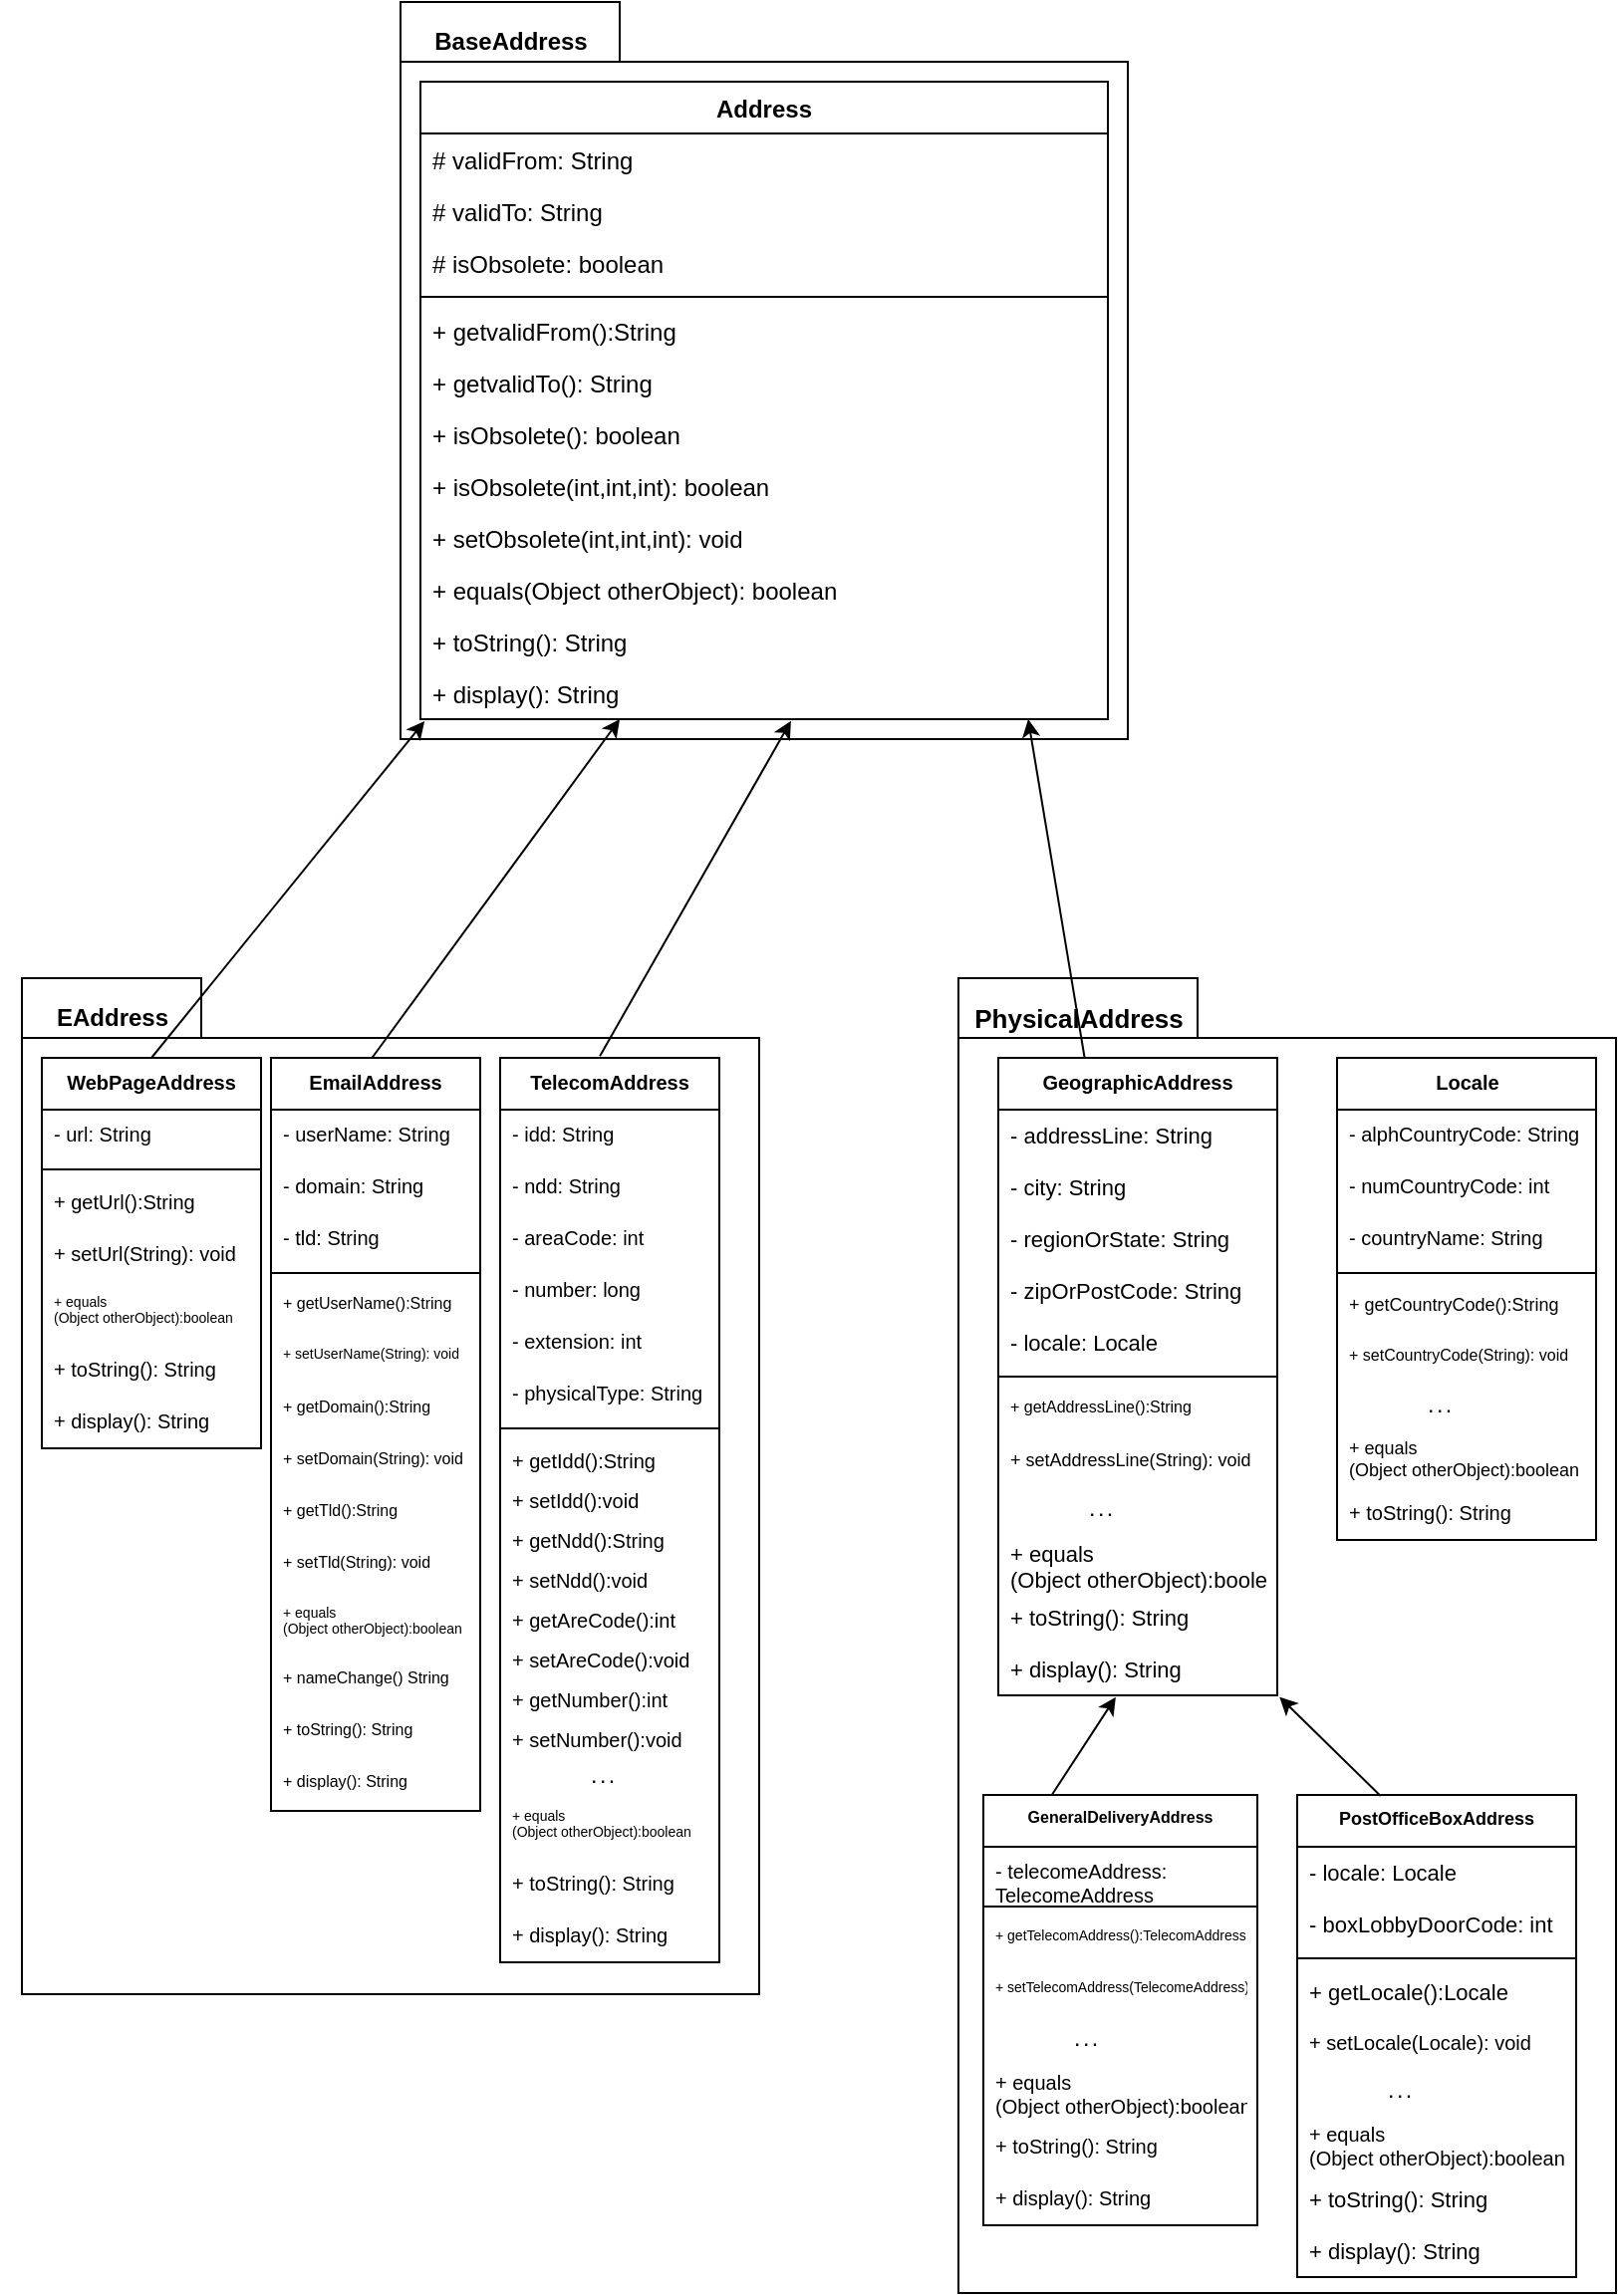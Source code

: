 <mxfile version="14.4.4" type="device"><diagram id="ipZ50oNgfWZkj4X5K7IL" name="Page-1"><mxGraphModel dx="1422" dy="762" grid="1" gridSize="10" guides="1" tooltips="1" connect="1" arrows="1" fold="1" page="1" pageScale="1" pageWidth="850" pageHeight="1100" math="0" shadow="0"><root><mxCell id="0"/><mxCell id="1" parent="0"/><mxCell id="fW9rGGyNvbzI_cMMXR-7-6" value="" style="endArrow=none;html=1;" parent="1" edge="1"><mxGeometry width="50" height="50" relative="1" as="geometry"><mxPoint x="20" y="200" as="sourcePoint"/><mxPoint x="20" y="200" as="targetPoint"/></mxGeometry></mxCell><mxCell id="fW9rGGyNvbzI_cMMXR-7-27" value="" style="shape=folder;fontStyle=1;spacingTop=10;tabWidth=110;tabHeight=30;tabPosition=left;html=1;" parent="1" vertex="1"><mxGeometry x="220" width="365" height="370" as="geometry"/></mxCell><mxCell id="fW9rGGyNvbzI_cMMXR-7-12" value="Address" style="swimlane;fontStyle=1;align=center;verticalAlign=top;childLayout=stackLayout;horizontal=1;startSize=26;horizontalStack=0;resizeParent=1;resizeParentMax=0;resizeLast=0;collapsible=1;marginBottom=0;" parent="1" vertex="1"><mxGeometry x="230" y="40" width="345" height="320" as="geometry"/></mxCell><mxCell id="fW9rGGyNvbzI_cMMXR-7-13" value="# validFrom: String" style="text;strokeColor=none;fillColor=none;align=left;verticalAlign=top;spacingLeft=4;spacingRight=4;overflow=hidden;rotatable=0;points=[[0,0.5],[1,0.5]];portConstraint=eastwest;" parent="fW9rGGyNvbzI_cMMXR-7-12" vertex="1"><mxGeometry y="26" width="345" height="26" as="geometry"/></mxCell><mxCell id="fW9rGGyNvbzI_cMMXR-7-33" value="# validTo: String" style="text;strokeColor=none;fillColor=none;align=left;verticalAlign=top;spacingLeft=4;spacingRight=4;overflow=hidden;rotatable=0;points=[[0,0.5],[1,0.5]];portConstraint=eastwest;" parent="fW9rGGyNvbzI_cMMXR-7-12" vertex="1"><mxGeometry y="52" width="345" height="26" as="geometry"/></mxCell><mxCell id="fW9rGGyNvbzI_cMMXR-7-19" value="# isObsolete: boolean" style="text;strokeColor=none;fillColor=none;align=left;verticalAlign=top;spacingLeft=4;spacingRight=4;overflow=hidden;rotatable=0;points=[[0,0.5],[1,0.5]];portConstraint=eastwest;" parent="fW9rGGyNvbzI_cMMXR-7-12" vertex="1"><mxGeometry y="78" width="345" height="26" as="geometry"/></mxCell><mxCell id="fW9rGGyNvbzI_cMMXR-7-14" value="" style="line;strokeWidth=1;fillColor=none;align=left;verticalAlign=middle;spacingTop=-1;spacingLeft=3;spacingRight=3;rotatable=0;labelPosition=right;points=[];portConstraint=eastwest;" parent="fW9rGGyNvbzI_cMMXR-7-12" vertex="1"><mxGeometry y="104" width="345" height="8" as="geometry"/></mxCell><mxCell id="fW9rGGyNvbzI_cMMXR-7-25" value="+ getvalidFrom():String" style="text;strokeColor=none;fillColor=none;align=left;verticalAlign=top;spacingLeft=4;spacingRight=4;overflow=hidden;rotatable=0;points=[[0,0.5],[1,0.5]];portConstraint=eastwest;" parent="fW9rGGyNvbzI_cMMXR-7-12" vertex="1"><mxGeometry y="112" width="345" height="26" as="geometry"/></mxCell><mxCell id="fW9rGGyNvbzI_cMMXR-7-23" value="+ getvalidTo(): String" style="text;strokeColor=none;fillColor=none;align=left;verticalAlign=top;spacingLeft=4;spacingRight=4;overflow=hidden;rotatable=0;points=[[0,0.5],[1,0.5]];portConstraint=eastwest;" parent="fW9rGGyNvbzI_cMMXR-7-12" vertex="1"><mxGeometry y="138" width="345" height="26" as="geometry"/></mxCell><mxCell id="fW9rGGyNvbzI_cMMXR-7-150" value="+ isObsolete(): boolean" style="text;strokeColor=none;fillColor=none;align=left;verticalAlign=top;spacingLeft=4;spacingRight=4;overflow=hidden;rotatable=0;points=[[0,0.5],[1,0.5]];portConstraint=eastwest;" parent="fW9rGGyNvbzI_cMMXR-7-12" vertex="1"><mxGeometry y="164" width="345" height="26" as="geometry"/></mxCell><mxCell id="fW9rGGyNvbzI_cMMXR-7-37" value="+ isObsolete(int,int,int): boolean" style="text;strokeColor=none;fillColor=none;align=left;verticalAlign=top;spacingLeft=4;spacingRight=4;overflow=hidden;rotatable=0;points=[[0,0.5],[1,0.5]];portConstraint=eastwest;" parent="fW9rGGyNvbzI_cMMXR-7-12" vertex="1"><mxGeometry y="190" width="345" height="26" as="geometry"/></mxCell><mxCell id="fW9rGGyNvbzI_cMMXR-7-22" value="+ setObsolete(int,int,int): void" style="text;strokeColor=none;fillColor=none;align=left;verticalAlign=top;spacingLeft=4;spacingRight=4;overflow=hidden;rotatable=0;points=[[0,0.5],[1,0.5]];portConstraint=eastwest;" parent="fW9rGGyNvbzI_cMMXR-7-12" vertex="1"><mxGeometry y="216" width="345" height="26" as="geometry"/></mxCell><mxCell id="fW9rGGyNvbzI_cMMXR-7-35" value="+ equals(Object otherObject): boolean" style="text;strokeColor=none;fillColor=none;align=left;verticalAlign=top;spacingLeft=4;spacingRight=4;overflow=hidden;rotatable=0;points=[[0,0.5],[1,0.5]];portConstraint=eastwest;" parent="fW9rGGyNvbzI_cMMXR-7-12" vertex="1"><mxGeometry y="242" width="345" height="26" as="geometry"/></mxCell><mxCell id="fW9rGGyNvbzI_cMMXR-7-34" value="+ toString(): String" style="text;strokeColor=none;fillColor=none;align=left;verticalAlign=top;spacingLeft=4;spacingRight=4;overflow=hidden;rotatable=0;points=[[0,0.5],[1,0.5]];portConstraint=eastwest;" parent="fW9rGGyNvbzI_cMMXR-7-12" vertex="1"><mxGeometry y="268" width="345" height="26" as="geometry"/></mxCell><mxCell id="b7eAzA6H1hOQOWL2XSZC-1" value="+ display(): String" style="text;strokeColor=none;fillColor=none;align=left;verticalAlign=top;spacingLeft=4;spacingRight=4;overflow=hidden;rotatable=0;points=[[0,0.5],[1,0.5]];portConstraint=eastwest;" parent="fW9rGGyNvbzI_cMMXR-7-12" vertex="1"><mxGeometry y="294" width="345" height="26" as="geometry"/></mxCell><mxCell id="fW9rGGyNvbzI_cMMXR-7-28" value="BaseAddress" style="text;html=1;align=center;verticalAlign=middle;resizable=0;points=[];autosize=1;fontStyle=1" parent="1" vertex="1"><mxGeometry x="230" y="10" width="90" height="20" as="geometry"/></mxCell><mxCell id="fW9rGGyNvbzI_cMMXR-7-31" value="" style="shape=folder;fontStyle=1;spacingTop=10;tabWidth=90;tabHeight=30;tabPosition=left;html=1;" parent="1" vertex="1"><mxGeometry x="30" y="490" width="370" height="510" as="geometry"/></mxCell><mxCell id="fW9rGGyNvbzI_cMMXR-7-32" value="" style="shape=folder;fontStyle=1;spacingTop=10;tabWidth=120;tabHeight=30;tabPosition=left;html=1;" parent="1" vertex="1"><mxGeometry x="500" y="490" width="330" height="660" as="geometry"/></mxCell><mxCell id="fW9rGGyNvbzI_cMMXR-7-40" value="EAddress" style="text;html=1;align=center;verticalAlign=middle;resizable=0;points=[];autosize=1;fontStyle=1" parent="1" vertex="1"><mxGeometry x="40" y="500" width="70" height="20" as="geometry"/></mxCell><mxCell id="fW9rGGyNvbzI_cMMXR-7-41" value="WebPageAddress" style="swimlane;fontStyle=1;align=center;verticalAlign=top;childLayout=stackLayout;horizontal=1;startSize=26;horizontalStack=0;resizeParent=1;resizeParentMax=0;resizeLast=0;collapsible=1;marginBottom=0;fontSize=10;" parent="1" vertex="1"><mxGeometry x="40" y="530" width="110" height="196" as="geometry"/></mxCell><mxCell id="fW9rGGyNvbzI_cMMXR-7-42" value="- url: String" style="text;strokeColor=none;fillColor=none;align=left;verticalAlign=top;spacingLeft=4;spacingRight=4;overflow=hidden;rotatable=0;points=[[0,0.5],[1,0.5]];portConstraint=eastwest;fontSize=10;" parent="fW9rGGyNvbzI_cMMXR-7-41" vertex="1"><mxGeometry y="26" width="110" height="26" as="geometry"/></mxCell><mxCell id="fW9rGGyNvbzI_cMMXR-7-45" value="" style="line;strokeWidth=1;fillColor=none;align=left;verticalAlign=middle;spacingTop=-1;spacingLeft=3;spacingRight=3;rotatable=0;labelPosition=right;points=[];portConstraint=eastwest;" parent="fW9rGGyNvbzI_cMMXR-7-41" vertex="1"><mxGeometry y="52" width="110" height="8" as="geometry"/></mxCell><mxCell id="fW9rGGyNvbzI_cMMXR-7-46" value="+ getUrl():String" style="text;strokeColor=none;fillColor=none;align=left;verticalAlign=top;spacingLeft=4;spacingRight=4;overflow=hidden;rotatable=0;points=[[0,0.5],[1,0.5]];portConstraint=eastwest;fontSize=10;" parent="fW9rGGyNvbzI_cMMXR-7-41" vertex="1"><mxGeometry y="60" width="110" height="26" as="geometry"/></mxCell><mxCell id="fW9rGGyNvbzI_cMMXR-7-49" value="+ setUrl(String): void" style="text;strokeColor=none;fillColor=none;align=left;verticalAlign=top;spacingLeft=4;spacingRight=4;overflow=hidden;rotatable=0;points=[[0,0.5],[1,0.5]];portConstraint=eastwest;fontSize=10;" parent="fW9rGGyNvbzI_cMMXR-7-41" vertex="1"><mxGeometry y="86" width="110" height="26" as="geometry"/></mxCell><mxCell id="fW9rGGyNvbzI_cMMXR-7-53" value="+ equals&#10;(Object otherObject):boolean" style="text;strokeColor=none;fillColor=none;align=left;verticalAlign=top;spacingLeft=4;spacingRight=4;overflow=hidden;rotatable=0;points=[[0,0.5],[1,0.5]];portConstraint=eastwest;fontSize=7;" parent="fW9rGGyNvbzI_cMMXR-7-41" vertex="1"><mxGeometry y="112" width="110" height="32" as="geometry"/></mxCell><mxCell id="9KQzA8EKEDYAkfCgx5CL-1" value="+ toString(): String" style="text;strokeColor=none;fillColor=none;align=left;verticalAlign=top;spacingLeft=4;spacingRight=4;overflow=hidden;rotatable=0;points=[[0,0.5],[1,0.5]];portConstraint=eastwest;fontSize=10;" parent="fW9rGGyNvbzI_cMMXR-7-41" vertex="1"><mxGeometry y="144" width="110" height="26" as="geometry"/></mxCell><mxCell id="fW9rGGyNvbzI_cMMXR-7-52" value="+ display(): String" style="text;strokeColor=none;fillColor=none;align=left;verticalAlign=top;spacingLeft=4;spacingRight=4;overflow=hidden;rotatable=0;points=[[0,0.5],[1,0.5]];portConstraint=eastwest;fontSize=10;" parent="fW9rGGyNvbzI_cMMXR-7-41" vertex="1"><mxGeometry y="170" width="110" height="26" as="geometry"/></mxCell><mxCell id="fW9rGGyNvbzI_cMMXR-7-54" value="EmailAddress" style="swimlane;fontStyle=1;align=center;verticalAlign=top;childLayout=stackLayout;horizontal=1;startSize=26;horizontalStack=0;resizeParent=1;resizeParentMax=0;resizeLast=0;collapsible=1;marginBottom=0;fontSize=10;" parent="1" vertex="1"><mxGeometry x="155" y="530" width="105" height="378" as="geometry"/></mxCell><mxCell id="fW9rGGyNvbzI_cMMXR-7-55" value="- userName: String" style="text;strokeColor=none;fillColor=none;align=left;verticalAlign=top;spacingLeft=4;spacingRight=4;overflow=hidden;rotatable=0;points=[[0,0.5],[1,0.5]];portConstraint=eastwest;fontSize=10;" parent="fW9rGGyNvbzI_cMMXR-7-54" vertex="1"><mxGeometry y="26" width="105" height="26" as="geometry"/></mxCell><mxCell id="fW9rGGyNvbzI_cMMXR-7-69" value="- domain: String" style="text;strokeColor=none;fillColor=none;align=left;verticalAlign=top;spacingLeft=4;spacingRight=4;overflow=hidden;rotatable=0;points=[[0,0.5],[1,0.5]];portConstraint=eastwest;fontSize=10;" parent="fW9rGGyNvbzI_cMMXR-7-54" vertex="1"><mxGeometry y="52" width="105" height="26" as="geometry"/></mxCell><mxCell id="fW9rGGyNvbzI_cMMXR-7-70" value="- tld: String" style="text;strokeColor=none;fillColor=none;align=left;verticalAlign=top;spacingLeft=4;spacingRight=4;overflow=hidden;rotatable=0;points=[[0,0.5],[1,0.5]];portConstraint=eastwest;fontSize=10;" parent="fW9rGGyNvbzI_cMMXR-7-54" vertex="1"><mxGeometry y="78" width="105" height="26" as="geometry"/></mxCell><mxCell id="fW9rGGyNvbzI_cMMXR-7-56" value="" style="line;strokeWidth=1;fillColor=none;align=left;verticalAlign=middle;spacingTop=-1;spacingLeft=3;spacingRight=3;rotatable=0;labelPosition=right;points=[];portConstraint=eastwest;" parent="fW9rGGyNvbzI_cMMXR-7-54" vertex="1"><mxGeometry y="104" width="105" height="8" as="geometry"/></mxCell><mxCell id="fW9rGGyNvbzI_cMMXR-7-57" value="+ getUserName():String" style="text;strokeColor=none;fillColor=none;align=left;verticalAlign=top;spacingLeft=4;spacingRight=4;overflow=hidden;rotatable=0;points=[[0,0.5],[1,0.5]];portConstraint=eastwest;fontSize=8;" parent="fW9rGGyNvbzI_cMMXR-7-54" vertex="1"><mxGeometry y="112" width="105" height="26" as="geometry"/></mxCell><mxCell id="fW9rGGyNvbzI_cMMXR-7-58" value="+ setUserName(String): void" style="text;strokeColor=none;fillColor=none;align=left;verticalAlign=top;spacingLeft=4;spacingRight=4;overflow=hidden;rotatable=0;points=[[0,0.5],[1,0.5]];portConstraint=eastwest;fontSize=7;" parent="fW9rGGyNvbzI_cMMXR-7-54" vertex="1"><mxGeometry y="138" width="105" height="26" as="geometry"/></mxCell><mxCell id="fW9rGGyNvbzI_cMMXR-7-72" value="+ getDomain():String" style="text;strokeColor=none;fillColor=none;align=left;verticalAlign=top;spacingLeft=4;spacingRight=4;overflow=hidden;rotatable=0;points=[[0,0.5],[1,0.5]];portConstraint=eastwest;fontSize=8;" parent="fW9rGGyNvbzI_cMMXR-7-54" vertex="1"><mxGeometry y="164" width="105" height="26" as="geometry"/></mxCell><mxCell id="fW9rGGyNvbzI_cMMXR-7-74" value="+ setDomain(String): void" style="text;strokeColor=none;fillColor=none;align=left;verticalAlign=top;spacingLeft=4;spacingRight=4;overflow=hidden;rotatable=0;points=[[0,0.5],[1,0.5]];portConstraint=eastwest;fontSize=8;" parent="fW9rGGyNvbzI_cMMXR-7-54" vertex="1"><mxGeometry y="190" width="105" height="26" as="geometry"/></mxCell><mxCell id="fW9rGGyNvbzI_cMMXR-7-71" value="+ getTld():String" style="text;strokeColor=none;fillColor=none;align=left;verticalAlign=top;spacingLeft=4;spacingRight=4;overflow=hidden;rotatable=0;points=[[0,0.5],[1,0.5]];portConstraint=eastwest;fontSize=8;" parent="fW9rGGyNvbzI_cMMXR-7-54" vertex="1"><mxGeometry y="216" width="105" height="26" as="geometry"/></mxCell><mxCell id="fW9rGGyNvbzI_cMMXR-7-73" value="+ setTld(String): void" style="text;strokeColor=none;fillColor=none;align=left;verticalAlign=top;spacingLeft=4;spacingRight=4;overflow=hidden;rotatable=0;points=[[0,0.5],[1,0.5]];portConstraint=eastwest;fontSize=8;" parent="fW9rGGyNvbzI_cMMXR-7-54" vertex="1"><mxGeometry y="242" width="105" height="26" as="geometry"/></mxCell><mxCell id="fW9rGGyNvbzI_cMMXR-7-61" value="+ equals&#10;(Object otherObject):boolean" style="text;strokeColor=none;fillColor=none;align=left;verticalAlign=top;spacingLeft=4;spacingRight=4;overflow=hidden;rotatable=0;points=[[0,0.5],[1,0.5]];portConstraint=eastwest;fontSize=7;" parent="fW9rGGyNvbzI_cMMXR-7-54" vertex="1"><mxGeometry y="268" width="105" height="32" as="geometry"/></mxCell><mxCell id="fW9rGGyNvbzI_cMMXR-7-152" value="+ nameChange() String" style="text;strokeColor=none;fillColor=none;align=left;verticalAlign=top;spacingLeft=4;spacingRight=4;overflow=hidden;rotatable=0;points=[[0,0.5],[1,0.5]];portConstraint=eastwest;fontSize=8;" parent="fW9rGGyNvbzI_cMMXR-7-54" vertex="1"><mxGeometry y="300" width="105" height="26" as="geometry"/></mxCell><mxCell id="fW9rGGyNvbzI_cMMXR-7-59" value="+ toString(): String" style="text;strokeColor=none;fillColor=none;align=left;verticalAlign=top;spacingLeft=4;spacingRight=4;overflow=hidden;rotatable=0;points=[[0,0.5],[1,0.5]];portConstraint=eastwest;fontSize=8;" parent="fW9rGGyNvbzI_cMMXR-7-54" vertex="1"><mxGeometry y="326" width="105" height="26" as="geometry"/></mxCell><mxCell id="9KQzA8EKEDYAkfCgx5CL-3" value="+ display(): String" style="text;strokeColor=none;fillColor=none;align=left;verticalAlign=top;spacingLeft=4;spacingRight=4;overflow=hidden;rotatable=0;points=[[0,0.5],[1,0.5]];portConstraint=eastwest;fontSize=8;" parent="fW9rGGyNvbzI_cMMXR-7-54" vertex="1"><mxGeometry y="352" width="105" height="26" as="geometry"/></mxCell><mxCell id="fW9rGGyNvbzI_cMMXR-7-62" value="TelecomAddress" style="swimlane;fontStyle=1;align=center;verticalAlign=top;childLayout=stackLayout;horizontal=1;startSize=26;horizontalStack=0;resizeParent=1;resizeParentMax=0;resizeLast=0;collapsible=1;marginBottom=0;fontSize=10;" parent="1" vertex="1"><mxGeometry x="270" y="530" width="110" height="454" as="geometry"/></mxCell><mxCell id="fW9rGGyNvbzI_cMMXR-7-63" value="- idd: String" style="text;strokeColor=none;fillColor=none;align=left;verticalAlign=top;spacingLeft=4;spacingRight=4;overflow=hidden;rotatable=0;points=[[0,0.5],[1,0.5]];portConstraint=eastwest;fontSize=10;" parent="fW9rGGyNvbzI_cMMXR-7-62" vertex="1"><mxGeometry y="26" width="110" height="26" as="geometry"/></mxCell><mxCell id="fW9rGGyNvbzI_cMMXR-7-75" value="- ndd: String" style="text;strokeColor=none;fillColor=none;align=left;verticalAlign=top;spacingLeft=4;spacingRight=4;overflow=hidden;rotatable=0;points=[[0,0.5],[1,0.5]];portConstraint=eastwest;fontSize=10;" parent="fW9rGGyNvbzI_cMMXR-7-62" vertex="1"><mxGeometry y="52" width="110" height="26" as="geometry"/></mxCell><mxCell id="fW9rGGyNvbzI_cMMXR-7-76" value="- areaCode: int" style="text;strokeColor=none;fillColor=none;align=left;verticalAlign=top;spacingLeft=4;spacingRight=4;overflow=hidden;rotatable=0;points=[[0,0.5],[1,0.5]];portConstraint=eastwest;fontSize=10;" parent="fW9rGGyNvbzI_cMMXR-7-62" vertex="1"><mxGeometry y="78" width="110" height="26" as="geometry"/></mxCell><mxCell id="fW9rGGyNvbzI_cMMXR-7-77" value="- number: long" style="text;strokeColor=none;fillColor=none;align=left;verticalAlign=top;spacingLeft=4;spacingRight=4;overflow=hidden;rotatable=0;points=[[0,0.5],[1,0.5]];portConstraint=eastwest;fontSize=10;" parent="fW9rGGyNvbzI_cMMXR-7-62" vertex="1"><mxGeometry y="104" width="110" height="26" as="geometry"/></mxCell><mxCell id="fW9rGGyNvbzI_cMMXR-7-78" value="- extension: int" style="text;strokeColor=none;fillColor=none;align=left;verticalAlign=top;spacingLeft=4;spacingRight=4;overflow=hidden;rotatable=0;points=[[0,0.5],[1,0.5]];portConstraint=eastwest;fontSize=10;" parent="fW9rGGyNvbzI_cMMXR-7-62" vertex="1"><mxGeometry y="130" width="110" height="26" as="geometry"/></mxCell><mxCell id="fW9rGGyNvbzI_cMMXR-7-79" value="- physicalType: String" style="text;strokeColor=none;fillColor=none;align=left;verticalAlign=top;spacingLeft=4;spacingRight=4;overflow=hidden;rotatable=0;points=[[0,0.5],[1,0.5]];portConstraint=eastwest;fontSize=10;" parent="fW9rGGyNvbzI_cMMXR-7-62" vertex="1"><mxGeometry y="156" width="110" height="26" as="geometry"/></mxCell><mxCell id="fW9rGGyNvbzI_cMMXR-7-64" value="" style="line;strokeWidth=1;fillColor=none;align=left;verticalAlign=middle;spacingTop=-1;spacingLeft=3;spacingRight=3;rotatable=0;labelPosition=right;points=[];portConstraint=eastwest;" parent="fW9rGGyNvbzI_cMMXR-7-62" vertex="1"><mxGeometry y="182" width="110" height="8" as="geometry"/></mxCell><mxCell id="fW9rGGyNvbzI_cMMXR-7-65" value="+ getIdd():String" style="text;strokeColor=none;fillColor=none;align=left;verticalAlign=top;spacingLeft=4;spacingRight=4;overflow=hidden;rotatable=0;points=[[0,0.5],[1,0.5]];portConstraint=eastwest;fontSize=10;" parent="fW9rGGyNvbzI_cMMXR-7-62" vertex="1"><mxGeometry y="190" width="110" height="20" as="geometry"/></mxCell><mxCell id="fW9rGGyNvbzI_cMMXR-7-153" value="+ setIdd():void" style="text;strokeColor=none;fillColor=none;align=left;verticalAlign=top;spacingLeft=4;spacingRight=4;overflow=hidden;rotatable=0;points=[[0,0.5],[1,0.5]];portConstraint=eastwest;fontSize=10;" parent="fW9rGGyNvbzI_cMMXR-7-62" vertex="1"><mxGeometry y="210" width="110" height="20" as="geometry"/></mxCell><mxCell id="fW9rGGyNvbzI_cMMXR-7-154" value="+ getNdd():String" style="text;strokeColor=none;fillColor=none;align=left;verticalAlign=top;spacingLeft=4;spacingRight=4;overflow=hidden;rotatable=0;points=[[0,0.5],[1,0.5]];portConstraint=eastwest;fontSize=10;" parent="fW9rGGyNvbzI_cMMXR-7-62" vertex="1"><mxGeometry y="230" width="110" height="20" as="geometry"/></mxCell><mxCell id="fW9rGGyNvbzI_cMMXR-7-155" value="+ setNdd():void" style="text;strokeColor=none;fillColor=none;align=left;verticalAlign=top;spacingLeft=4;spacingRight=4;overflow=hidden;rotatable=0;points=[[0,0.5],[1,0.5]];portConstraint=eastwest;fontSize=10;" parent="fW9rGGyNvbzI_cMMXR-7-62" vertex="1"><mxGeometry y="250" width="110" height="20" as="geometry"/></mxCell><mxCell id="fW9rGGyNvbzI_cMMXR-7-156" value="+ getAreCode():int" style="text;strokeColor=none;fillColor=none;align=left;verticalAlign=top;spacingLeft=4;spacingRight=4;overflow=hidden;rotatable=0;points=[[0,0.5],[1,0.5]];portConstraint=eastwest;fontSize=10;" parent="fW9rGGyNvbzI_cMMXR-7-62" vertex="1"><mxGeometry y="270" width="110" height="20" as="geometry"/></mxCell><mxCell id="fW9rGGyNvbzI_cMMXR-7-157" value="+ setAreCode():void" style="text;strokeColor=none;fillColor=none;align=left;verticalAlign=top;spacingLeft=4;spacingRight=4;overflow=hidden;rotatable=0;points=[[0,0.5],[1,0.5]];portConstraint=eastwest;fontSize=10;" parent="fW9rGGyNvbzI_cMMXR-7-62" vertex="1"><mxGeometry y="290" width="110" height="20" as="geometry"/></mxCell><mxCell id="fW9rGGyNvbzI_cMMXR-7-158" value="+ getNumber():int" style="text;strokeColor=none;fillColor=none;align=left;verticalAlign=top;spacingLeft=4;spacingRight=4;overflow=hidden;rotatable=0;points=[[0,0.5],[1,0.5]];portConstraint=eastwest;fontSize=10;" parent="fW9rGGyNvbzI_cMMXR-7-62" vertex="1"><mxGeometry y="310" width="110" height="20" as="geometry"/></mxCell><mxCell id="fW9rGGyNvbzI_cMMXR-7-159" value="+ setNumber():void" style="text;strokeColor=none;fillColor=none;align=left;verticalAlign=top;spacingLeft=4;spacingRight=4;overflow=hidden;rotatable=0;points=[[0,0.5],[1,0.5]];portConstraint=eastwest;fontSize=10;" parent="fW9rGGyNvbzI_cMMXR-7-62" vertex="1"><mxGeometry y="330" width="110" height="20" as="geometry"/></mxCell><mxCell id="fW9rGGyNvbzI_cMMXR-7-160" value="                  . . ." style="text;strokeColor=none;fillColor=none;align=left;verticalAlign=top;spacingLeft=4;spacingRight=4;overflow=hidden;rotatable=0;points=[[0,0.5],[1,0.5]];portConstraint=eastwest;fontSize=8;fontStyle=1" parent="fW9rGGyNvbzI_cMMXR-7-62" vertex="1"><mxGeometry y="350" width="110" height="20" as="geometry"/></mxCell><mxCell id="fW9rGGyNvbzI_cMMXR-7-68" value="+ equals&#10;(Object otherObject):boolean" style="text;strokeColor=none;fillColor=none;align=left;verticalAlign=top;spacingLeft=4;spacingRight=4;overflow=hidden;rotatable=0;points=[[0,0.5],[1,0.5]];portConstraint=eastwest;fontSize=7;" parent="fW9rGGyNvbzI_cMMXR-7-62" vertex="1"><mxGeometry y="370" width="110" height="32" as="geometry"/></mxCell><mxCell id="fW9rGGyNvbzI_cMMXR-7-67" value="+ toString(): String" style="text;strokeColor=none;fillColor=none;align=left;verticalAlign=top;spacingLeft=4;spacingRight=4;overflow=hidden;rotatable=0;points=[[0,0.5],[1,0.5]];portConstraint=eastwest;fontSize=10;" parent="fW9rGGyNvbzI_cMMXR-7-62" vertex="1"><mxGeometry y="402" width="110" height="26" as="geometry"/></mxCell><mxCell id="9KQzA8EKEDYAkfCgx5CL-2" value="+ display(): String" style="text;strokeColor=none;fillColor=none;align=left;verticalAlign=top;spacingLeft=4;spacingRight=4;overflow=hidden;rotatable=0;points=[[0,0.5],[1,0.5]];portConstraint=eastwest;fontSize=10;" parent="fW9rGGyNvbzI_cMMXR-7-62" vertex="1"><mxGeometry y="428" width="110" height="26" as="geometry"/></mxCell><mxCell id="fW9rGGyNvbzI_cMMXR-7-92" value="GeographicAddress" style="swimlane;fontStyle=1;align=center;verticalAlign=top;childLayout=stackLayout;horizontal=1;startSize=26;horizontalStack=0;resizeParent=1;resizeParentMax=0;resizeLast=0;collapsible=1;marginBottom=0;fontSize=10;" parent="1" vertex="1"><mxGeometry x="520" y="530" width="140" height="320" as="geometry"/></mxCell><mxCell id="fW9rGGyNvbzI_cMMXR-7-93" value="- addressLine: String" style="text;strokeColor=none;fillColor=none;align=left;verticalAlign=top;spacingLeft=4;spacingRight=4;overflow=hidden;rotatable=0;points=[[0,0.5],[1,0.5]];portConstraint=eastwest;fontSize=11;" parent="fW9rGGyNvbzI_cMMXR-7-92" vertex="1"><mxGeometry y="26" width="140" height="26" as="geometry"/></mxCell><mxCell id="fW9rGGyNvbzI_cMMXR-7-94" value="- city: String" style="text;strokeColor=none;fillColor=none;align=left;verticalAlign=top;spacingLeft=4;spacingRight=4;overflow=hidden;rotatable=0;points=[[0,0.5],[1,0.5]];portConstraint=eastwest;fontSize=11;" parent="fW9rGGyNvbzI_cMMXR-7-92" vertex="1"><mxGeometry y="52" width="140" height="26" as="geometry"/></mxCell><mxCell id="fW9rGGyNvbzI_cMMXR-7-95" value="- regionOrState: String" style="text;strokeColor=none;fillColor=none;align=left;verticalAlign=top;spacingLeft=4;spacingRight=4;overflow=hidden;rotatable=0;points=[[0,0.5],[1,0.5]];portConstraint=eastwest;fontSize=11;" parent="fW9rGGyNvbzI_cMMXR-7-92" vertex="1"><mxGeometry y="78" width="140" height="26" as="geometry"/></mxCell><mxCell id="fW9rGGyNvbzI_cMMXR-7-105" value="- zipOrPostCode: String" style="text;strokeColor=none;fillColor=none;align=left;verticalAlign=top;spacingLeft=4;spacingRight=4;overflow=hidden;rotatable=0;points=[[0,0.5],[1,0.5]];portConstraint=eastwest;fontSize=11;" parent="fW9rGGyNvbzI_cMMXR-7-92" vertex="1"><mxGeometry y="104" width="140" height="26" as="geometry"/></mxCell><mxCell id="fW9rGGyNvbzI_cMMXR-7-106" value="- locale: Locale" style="text;strokeColor=none;fillColor=none;align=left;verticalAlign=top;spacingLeft=4;spacingRight=4;overflow=hidden;rotatable=0;points=[[0,0.5],[1,0.5]];portConstraint=eastwest;fontSize=11;" parent="fW9rGGyNvbzI_cMMXR-7-92" vertex="1"><mxGeometry y="130" width="140" height="26" as="geometry"/></mxCell><mxCell id="fW9rGGyNvbzI_cMMXR-7-96" value="" style="line;strokeWidth=1;fillColor=none;align=left;verticalAlign=middle;spacingTop=-1;spacingLeft=3;spacingRight=3;rotatable=0;labelPosition=right;points=[];portConstraint=eastwest;" parent="fW9rGGyNvbzI_cMMXR-7-92" vertex="1"><mxGeometry y="156" width="140" height="8" as="geometry"/></mxCell><mxCell id="fW9rGGyNvbzI_cMMXR-7-97" value="+ getAddressLine():String" style="text;strokeColor=none;fillColor=none;align=left;verticalAlign=top;spacingLeft=4;spacingRight=4;overflow=hidden;rotatable=0;points=[[0,0.5],[1,0.5]];portConstraint=eastwest;fontSize=8;" parent="fW9rGGyNvbzI_cMMXR-7-92" vertex="1"><mxGeometry y="164" width="140" height="26" as="geometry"/></mxCell><mxCell id="fW9rGGyNvbzI_cMMXR-7-101" value="+ setAddressLine(String): void" style="text;strokeColor=none;fillColor=none;align=left;verticalAlign=top;spacingLeft=4;spacingRight=4;overflow=hidden;rotatable=0;points=[[0,0.5],[1,0.5]];portConstraint=eastwest;fontSize=9;" parent="fW9rGGyNvbzI_cMMXR-7-92" vertex="1"><mxGeometry y="190" width="140" height="26" as="geometry"/></mxCell><mxCell id="fW9rGGyNvbzI_cMMXR-7-161" value="                  . . ." style="text;strokeColor=none;fillColor=none;align=left;verticalAlign=top;spacingLeft=4;spacingRight=4;overflow=hidden;rotatable=0;points=[[0,0.5],[1,0.5]];portConstraint=eastwest;fontSize=8;fontStyle=1" parent="fW9rGGyNvbzI_cMMXR-7-92" vertex="1"><mxGeometry y="216" width="140" height="20" as="geometry"/></mxCell><mxCell id="fW9rGGyNvbzI_cMMXR-7-104" value="+ equals&#10;(Object otherObject):boolean" style="text;strokeColor=none;fillColor=none;align=left;verticalAlign=top;spacingLeft=4;spacingRight=4;overflow=hidden;rotatable=0;points=[[0,0.5],[1,0.5]];portConstraint=eastwest;fontSize=11;" parent="fW9rGGyNvbzI_cMMXR-7-92" vertex="1"><mxGeometry y="236" width="140" height="32" as="geometry"/></mxCell><mxCell id="fW9rGGyNvbzI_cMMXR-7-103" value="+ toString(): String" style="text;strokeColor=none;fillColor=none;align=left;verticalAlign=top;spacingLeft=4;spacingRight=4;overflow=hidden;rotatable=0;points=[[0,0.5],[1,0.5]];portConstraint=eastwest;fontSize=11;" parent="fW9rGGyNvbzI_cMMXR-7-92" vertex="1"><mxGeometry y="268" width="140" height="26" as="geometry"/></mxCell><mxCell id="9KQzA8EKEDYAkfCgx5CL-4" value="+ display(): String" style="text;strokeColor=none;fillColor=none;align=left;verticalAlign=top;spacingLeft=4;spacingRight=4;overflow=hidden;rotatable=0;points=[[0,0.5],[1,0.5]];portConstraint=eastwest;fontSize=11;" parent="fW9rGGyNvbzI_cMMXR-7-92" vertex="1"><mxGeometry y="294" width="140" height="26" as="geometry"/></mxCell><mxCell id="fW9rGGyNvbzI_cMMXR-7-107" value="" style="endArrow=classic;html=1;fontSize=8;entryX=0.006;entryY=1.038;entryDx=0;entryDy=0;entryPerimeter=0;exitX=0.5;exitY=0;exitDx=0;exitDy=0;" parent="1" source="fW9rGGyNvbzI_cMMXR-7-41" target="b7eAzA6H1hOQOWL2XSZC-1" edge="1"><mxGeometry width="50" height="50" relative="1" as="geometry"><mxPoint x="140" y="530" as="sourcePoint"/><mxPoint x="210" y="380" as="targetPoint"/></mxGeometry></mxCell><mxCell id="fW9rGGyNvbzI_cMMXR-7-108" value="" style="endArrow=classic;html=1;fontSize=8;exitX=0.483;exitY=0;exitDx=0;exitDy=0;exitPerimeter=0;entryX=0.29;entryY=1;entryDx=0;entryDy=0;entryPerimeter=0;" parent="1" source="fW9rGGyNvbzI_cMMXR-7-54" target="b7eAzA6H1hOQOWL2XSZC-1" edge="1"><mxGeometry width="50" height="50" relative="1" as="geometry"><mxPoint x="205.69" y="520" as="sourcePoint"/><mxPoint x="290" y="390" as="targetPoint"/></mxGeometry></mxCell><mxCell id="fW9rGGyNvbzI_cMMXR-7-109" value="" style="endArrow=classic;html=1;fontSize=8;entryX=0.539;entryY=1.032;entryDx=0;entryDy=0;entryPerimeter=0;exitX=0.455;exitY=-0.002;exitDx=0;exitDy=0;exitPerimeter=0;" parent="1" source="fW9rGGyNvbzI_cMMXR-7-62" target="b7eAzA6H1hOQOWL2XSZC-1" edge="1"><mxGeometry width="50" height="50" relative="1" as="geometry"><mxPoint x="330" y="530" as="sourcePoint"/><mxPoint x="350" y="410" as="targetPoint"/></mxGeometry></mxCell><mxCell id="fW9rGGyNvbzI_cMMXR-7-110" value="" style="endArrow=classic;html=1;fontSize=8;entryX=0.884;entryY=1;entryDx=0;entryDy=0;entryPerimeter=0;" parent="1" source="fW9rGGyNvbzI_cMMXR-7-92" target="b7eAzA6H1hOQOWL2XSZC-1" edge="1"><mxGeometry width="50" height="50" relative="1" as="geometry"><mxPoint x="490" y="530" as="sourcePoint"/><mxPoint x="508" y="363" as="targetPoint"/></mxGeometry></mxCell><mxCell id="fW9rGGyNvbzI_cMMXR-7-112" value="Locale" style="swimlane;fontStyle=1;align=center;verticalAlign=top;childLayout=stackLayout;horizontal=1;startSize=26;horizontalStack=0;resizeParent=1;resizeParentMax=0;resizeLast=0;collapsible=1;marginBottom=0;fontSize=10;html=1;" parent="1" vertex="1"><mxGeometry x="690" y="530" width="130" height="242" as="geometry"/></mxCell><mxCell id="fW9rGGyNvbzI_cMMXR-7-116" value="- alphCountryCode: String" style="text;strokeColor=none;fillColor=none;align=left;verticalAlign=top;spacingLeft=4;spacingRight=4;overflow=hidden;rotatable=0;points=[[0,0.5],[1,0.5]];portConstraint=eastwest;fontSize=10;" parent="fW9rGGyNvbzI_cMMXR-7-112" vertex="1"><mxGeometry y="26" width="130" height="26" as="geometry"/></mxCell><mxCell id="fW9rGGyNvbzI_cMMXR-7-117" value="- numCountryCode: int" style="text;strokeColor=none;fillColor=none;align=left;verticalAlign=top;spacingLeft=4;spacingRight=4;overflow=hidden;rotatable=0;points=[[0,0.5],[1,0.5]];portConstraint=eastwest;fontSize=10;" parent="fW9rGGyNvbzI_cMMXR-7-112" vertex="1"><mxGeometry y="52" width="130" height="26" as="geometry"/></mxCell><mxCell id="fW9rGGyNvbzI_cMMXR-7-118" value="- countryName: String" style="text;strokeColor=none;fillColor=none;align=left;verticalAlign=top;spacingLeft=4;spacingRight=4;overflow=hidden;rotatable=0;points=[[0,0.5],[1,0.5]];portConstraint=eastwest;fontSize=10;" parent="fW9rGGyNvbzI_cMMXR-7-112" vertex="1"><mxGeometry y="78" width="130" height="26" as="geometry"/></mxCell><mxCell id="fW9rGGyNvbzI_cMMXR-7-114" value="" style="line;strokeWidth=1;fillColor=none;align=left;verticalAlign=middle;spacingTop=-1;spacingLeft=3;spacingRight=3;rotatable=0;labelPosition=right;points=[];portConstraint=eastwest;" parent="fW9rGGyNvbzI_cMMXR-7-112" vertex="1"><mxGeometry y="104" width="130" height="8" as="geometry"/></mxCell><mxCell id="fW9rGGyNvbzI_cMMXR-7-120" value="+ getCountryCode():String" style="text;strokeColor=none;fillColor=none;align=left;verticalAlign=top;spacingLeft=4;spacingRight=4;overflow=hidden;rotatable=0;points=[[0,0.5],[1,0.5]];portConstraint=eastwest;fontSize=9;" parent="fW9rGGyNvbzI_cMMXR-7-112" vertex="1"><mxGeometry y="112" width="130" height="26" as="geometry"/></mxCell><mxCell id="fW9rGGyNvbzI_cMMXR-7-119" value="+ setCountryCode(String): void" style="text;strokeColor=none;fillColor=none;align=left;verticalAlign=top;spacingLeft=4;spacingRight=4;overflow=hidden;rotatable=0;points=[[0,0.5],[1,0.5]];portConstraint=eastwest;fontSize=8;" parent="fW9rGGyNvbzI_cMMXR-7-112" vertex="1"><mxGeometry y="138" width="130" height="26" as="geometry"/></mxCell><mxCell id="fW9rGGyNvbzI_cMMXR-7-163" value="                  . . ." style="text;strokeColor=none;fillColor=none;align=left;verticalAlign=top;spacingLeft=4;spacingRight=4;overflow=hidden;rotatable=0;points=[[0,0.5],[1,0.5]];portConstraint=eastwest;fontSize=8;fontStyle=1" parent="fW9rGGyNvbzI_cMMXR-7-112" vertex="1"><mxGeometry y="164" width="130" height="20" as="geometry"/></mxCell><mxCell id="b7eAzA6H1hOQOWL2XSZC-2" value="+ equals&#10;(Object otherObject):boolean" style="text;strokeColor=none;fillColor=none;align=left;verticalAlign=top;spacingLeft=4;spacingRight=4;overflow=hidden;rotatable=0;points=[[0,0.5],[1,0.5]];portConstraint=eastwest;fontSize=9;" parent="fW9rGGyNvbzI_cMMXR-7-112" vertex="1"><mxGeometry y="184" width="130" height="32" as="geometry"/></mxCell><mxCell id="fW9rGGyNvbzI_cMMXR-7-162" value="+ toString(): String" style="text;strokeColor=none;fillColor=none;align=left;verticalAlign=top;spacingLeft=4;spacingRight=4;overflow=hidden;rotatable=0;points=[[0,0.5],[1,0.5]];portConstraint=eastwest;fontSize=10;" parent="fW9rGGyNvbzI_cMMXR-7-112" vertex="1"><mxGeometry y="216" width="130" height="26" as="geometry"/></mxCell><mxCell id="fW9rGGyNvbzI_cMMXR-7-122" value="PostOfficeBoxAddress" style="swimlane;fontStyle=1;align=center;verticalAlign=top;childLayout=stackLayout;horizontal=1;startSize=26;horizontalStack=0;resizeParent=1;resizeParentMax=0;resizeLast=0;collapsible=1;marginBottom=0;fontSize=9;" parent="1" vertex="1"><mxGeometry x="670" y="900" width="140" height="242" as="geometry"/></mxCell><mxCell id="fW9rGGyNvbzI_cMMXR-7-127" value="- locale: Locale" style="text;strokeColor=none;fillColor=none;align=left;verticalAlign=top;spacingLeft=4;spacingRight=4;overflow=hidden;rotatable=0;points=[[0,0.5],[1,0.5]];portConstraint=eastwest;fontSize=11;" parent="fW9rGGyNvbzI_cMMXR-7-122" vertex="1"><mxGeometry y="26" width="140" height="26" as="geometry"/></mxCell><mxCell id="fW9rGGyNvbzI_cMMXR-7-146" value="- boxLobbyDoorCode: int" style="text;strokeColor=none;fillColor=none;align=left;verticalAlign=top;spacingLeft=4;spacingRight=4;overflow=hidden;rotatable=0;points=[[0,0.5],[1,0.5]];portConstraint=eastwest;fontSize=11;" parent="fW9rGGyNvbzI_cMMXR-7-122" vertex="1"><mxGeometry y="52" width="140" height="26" as="geometry"/></mxCell><mxCell id="fW9rGGyNvbzI_cMMXR-7-128" value="" style="line;strokeWidth=1;fillColor=none;align=left;verticalAlign=middle;spacingTop=-1;spacingLeft=3;spacingRight=3;rotatable=0;labelPosition=right;points=[];portConstraint=eastwest;" parent="fW9rGGyNvbzI_cMMXR-7-122" vertex="1"><mxGeometry y="78" width="140" height="8" as="geometry"/></mxCell><mxCell id="fW9rGGyNvbzI_cMMXR-7-129" value="+ getLocale():Locale" style="text;strokeColor=none;fillColor=none;align=left;verticalAlign=top;spacingLeft=4;spacingRight=4;overflow=hidden;rotatable=0;points=[[0,0.5],[1,0.5]];portConstraint=eastwest;fontSize=11;" parent="fW9rGGyNvbzI_cMMXR-7-122" vertex="1"><mxGeometry y="86" width="140" height="26" as="geometry"/></mxCell><mxCell id="fW9rGGyNvbzI_cMMXR-7-130" value="+ setLocale(Locale): void" style="text;strokeColor=none;fillColor=none;align=left;verticalAlign=top;spacingLeft=4;spacingRight=4;overflow=hidden;rotatable=0;points=[[0,0.5],[1,0.5]];portConstraint=eastwest;fontSize=10;" parent="fW9rGGyNvbzI_cMMXR-7-122" vertex="1"><mxGeometry y="112" width="140" height="26" as="geometry"/></mxCell><mxCell id="fW9rGGyNvbzI_cMMXR-7-164" value="                  . . ." style="text;strokeColor=none;fillColor=none;align=left;verticalAlign=top;spacingLeft=4;spacingRight=4;overflow=hidden;rotatable=0;points=[[0,0.5],[1,0.5]];portConstraint=eastwest;fontSize=8;fontStyle=1" parent="fW9rGGyNvbzI_cMMXR-7-122" vertex="1"><mxGeometry y="138" width="140" height="20" as="geometry"/></mxCell><mxCell id="fW9rGGyNvbzI_cMMXR-7-132" value="+ equals&#10;(Object otherObject):boolean" style="text;strokeColor=none;fillColor=none;align=left;verticalAlign=top;spacingLeft=4;spacingRight=4;overflow=hidden;rotatable=0;points=[[0,0.5],[1,0.5]];portConstraint=eastwest;fontSize=10;" parent="fW9rGGyNvbzI_cMMXR-7-122" vertex="1"><mxGeometry y="158" width="140" height="32" as="geometry"/></mxCell><mxCell id="fW9rGGyNvbzI_cMMXR-7-131" value="+ toString(): String" style="text;strokeColor=none;fillColor=none;align=left;verticalAlign=top;spacingLeft=4;spacingRight=4;overflow=hidden;rotatable=0;points=[[0,0.5],[1,0.5]];portConstraint=eastwest;fontSize=11;" parent="fW9rGGyNvbzI_cMMXR-7-122" vertex="1"><mxGeometry y="190" width="140" height="26" as="geometry"/></mxCell><mxCell id="9KQzA8EKEDYAkfCgx5CL-5" value="+ display(): String" style="text;strokeColor=none;fillColor=none;align=left;verticalAlign=top;spacingLeft=4;spacingRight=4;overflow=hidden;rotatable=0;points=[[0,0.5],[1,0.5]];portConstraint=eastwest;fontSize=11;" parent="fW9rGGyNvbzI_cMMXR-7-122" vertex="1"><mxGeometry y="216" width="140" height="26" as="geometry"/></mxCell><mxCell id="fW9rGGyNvbzI_cMMXR-7-134" value="GeneralDeliveryAddress" style="swimlane;fontStyle=1;align=center;verticalAlign=top;childLayout=stackLayout;horizontal=1;startSize=26;horizontalStack=0;resizeParent=1;resizeParentMax=0;resizeLast=0;collapsible=1;marginBottom=0;fontSize=8;" parent="1" vertex="1"><mxGeometry x="512.5" y="900" width="137.5" height="216" as="geometry"/></mxCell><mxCell id="fW9rGGyNvbzI_cMMXR-7-139" value="- telecomeAddress: &#10;TelecomeAddress" style="text;strokeColor=none;fillColor=none;align=left;verticalAlign=top;spacingLeft=4;spacingRight=4;overflow=hidden;rotatable=0;points=[[0,0.5],[1,0.5]];portConstraint=eastwest;fontSize=10;" parent="fW9rGGyNvbzI_cMMXR-7-134" vertex="1"><mxGeometry y="26" width="137.5" height="26" as="geometry"/></mxCell><mxCell id="fW9rGGyNvbzI_cMMXR-7-140" value="" style="line;strokeWidth=1;fillColor=none;align=left;verticalAlign=middle;spacingTop=-1;spacingLeft=3;spacingRight=3;rotatable=0;labelPosition=right;points=[];portConstraint=eastwest;" parent="fW9rGGyNvbzI_cMMXR-7-134" vertex="1"><mxGeometry y="52" width="137.5" height="8" as="geometry"/></mxCell><mxCell id="fW9rGGyNvbzI_cMMXR-7-141" value="+ getTelecomAddress():TelecomAddress" style="text;strokeColor=none;fillColor=none;align=left;verticalAlign=top;spacingLeft=4;spacingRight=4;overflow=hidden;rotatable=0;points=[[0,0.5],[1,0.5]];portConstraint=eastwest;fontSize=7;" parent="fW9rGGyNvbzI_cMMXR-7-134" vertex="1"><mxGeometry y="60" width="137.5" height="26" as="geometry"/></mxCell><mxCell id="fW9rGGyNvbzI_cMMXR-7-142" value="+ setTelecomAddress(TelecomeAddress): void" style="text;strokeColor=none;fillColor=none;align=left;verticalAlign=top;spacingLeft=4;spacingRight=4;overflow=hidden;rotatable=0;points=[[0,0.5],[1,0.5]];portConstraint=eastwest;fontSize=7;" parent="fW9rGGyNvbzI_cMMXR-7-134" vertex="1"><mxGeometry y="86" width="137.5" height="26" as="geometry"/></mxCell><mxCell id="fW9rGGyNvbzI_cMMXR-7-165" value="                  . . ." style="text;strokeColor=none;fillColor=none;align=left;verticalAlign=top;spacingLeft=4;spacingRight=4;overflow=hidden;rotatable=0;points=[[0,0.5],[1,0.5]];portConstraint=eastwest;fontSize=8;fontStyle=1" parent="fW9rGGyNvbzI_cMMXR-7-134" vertex="1"><mxGeometry y="112" width="137.5" height="20" as="geometry"/></mxCell><mxCell id="fW9rGGyNvbzI_cMMXR-7-144" value="+ equals&#10;(Object otherObject):boolean" style="text;strokeColor=none;fillColor=none;align=left;verticalAlign=top;spacingLeft=4;spacingRight=4;overflow=hidden;rotatable=0;points=[[0,0.5],[1,0.5]];portConstraint=eastwest;fontSize=10;" parent="fW9rGGyNvbzI_cMMXR-7-134" vertex="1"><mxGeometry y="132" width="137.5" height="32" as="geometry"/></mxCell><mxCell id="fW9rGGyNvbzI_cMMXR-7-143" value="+ toString(): String" style="text;strokeColor=none;fillColor=none;align=left;verticalAlign=top;spacingLeft=4;spacingRight=4;overflow=hidden;rotatable=0;points=[[0,0.5],[1,0.5]];portConstraint=eastwest;fontSize=10;" parent="fW9rGGyNvbzI_cMMXR-7-134" vertex="1"><mxGeometry y="164" width="137.5" height="26" as="geometry"/></mxCell><mxCell id="9KQzA8EKEDYAkfCgx5CL-6" value="+ display(): String" style="text;strokeColor=none;fillColor=none;align=left;verticalAlign=top;spacingLeft=4;spacingRight=4;overflow=hidden;rotatable=0;points=[[0,0.5],[1,0.5]];portConstraint=eastwest;fontSize=10;" parent="fW9rGGyNvbzI_cMMXR-7-134" vertex="1"><mxGeometry y="190" width="137.5" height="26" as="geometry"/></mxCell><mxCell id="fW9rGGyNvbzI_cMMXR-7-147" value="" style="endArrow=classic;html=1;fontSize=8;exitX=0.299;exitY=0.002;exitDx=0;exitDy=0;entryX=1.008;entryY=1.032;entryDx=0;entryDy=0;entryPerimeter=0;exitPerimeter=0;" parent="1" source="fW9rGGyNvbzI_cMMXR-7-122" target="9KQzA8EKEDYAkfCgx5CL-4" edge="1"><mxGeometry width="50" height="50" relative="1" as="geometry"><mxPoint x="614" y="530" as="sourcePoint"/><mxPoint x="533" y="852" as="targetPoint"/></mxGeometry></mxCell><mxCell id="fW9rGGyNvbzI_cMMXR-7-148" value="" style="endArrow=classic;html=1;fontSize=8;exitX=0.25;exitY=0;exitDx=0;exitDy=0;entryX=0.421;entryY=1.032;entryDx=0;entryDy=0;entryPerimeter=0;" parent="1" source="fW9rGGyNvbzI_cMMXR-7-134" target="9KQzA8EKEDYAkfCgx5CL-4" edge="1"><mxGeometry width="50" height="50" relative="1" as="geometry"><mxPoint x="728.56" y="536.71" as="sourcePoint"/><mxPoint x="511" y="850" as="targetPoint"/></mxGeometry></mxCell><mxCell id="fW9rGGyNvbzI_cMMXR-7-91" value="&lt;font style=&quot;font-size: 13px;&quot;&gt;PhysicalAddress&lt;/font&gt;" style="text;html=1;align=center;verticalAlign=middle;resizable=0;points=[];autosize=1;fontStyle=1;fontSize=13;" parent="1" vertex="1"><mxGeometry x="500" y="500" width="120" height="20" as="geometry"/></mxCell></root></mxGraphModel></diagram></mxfile>